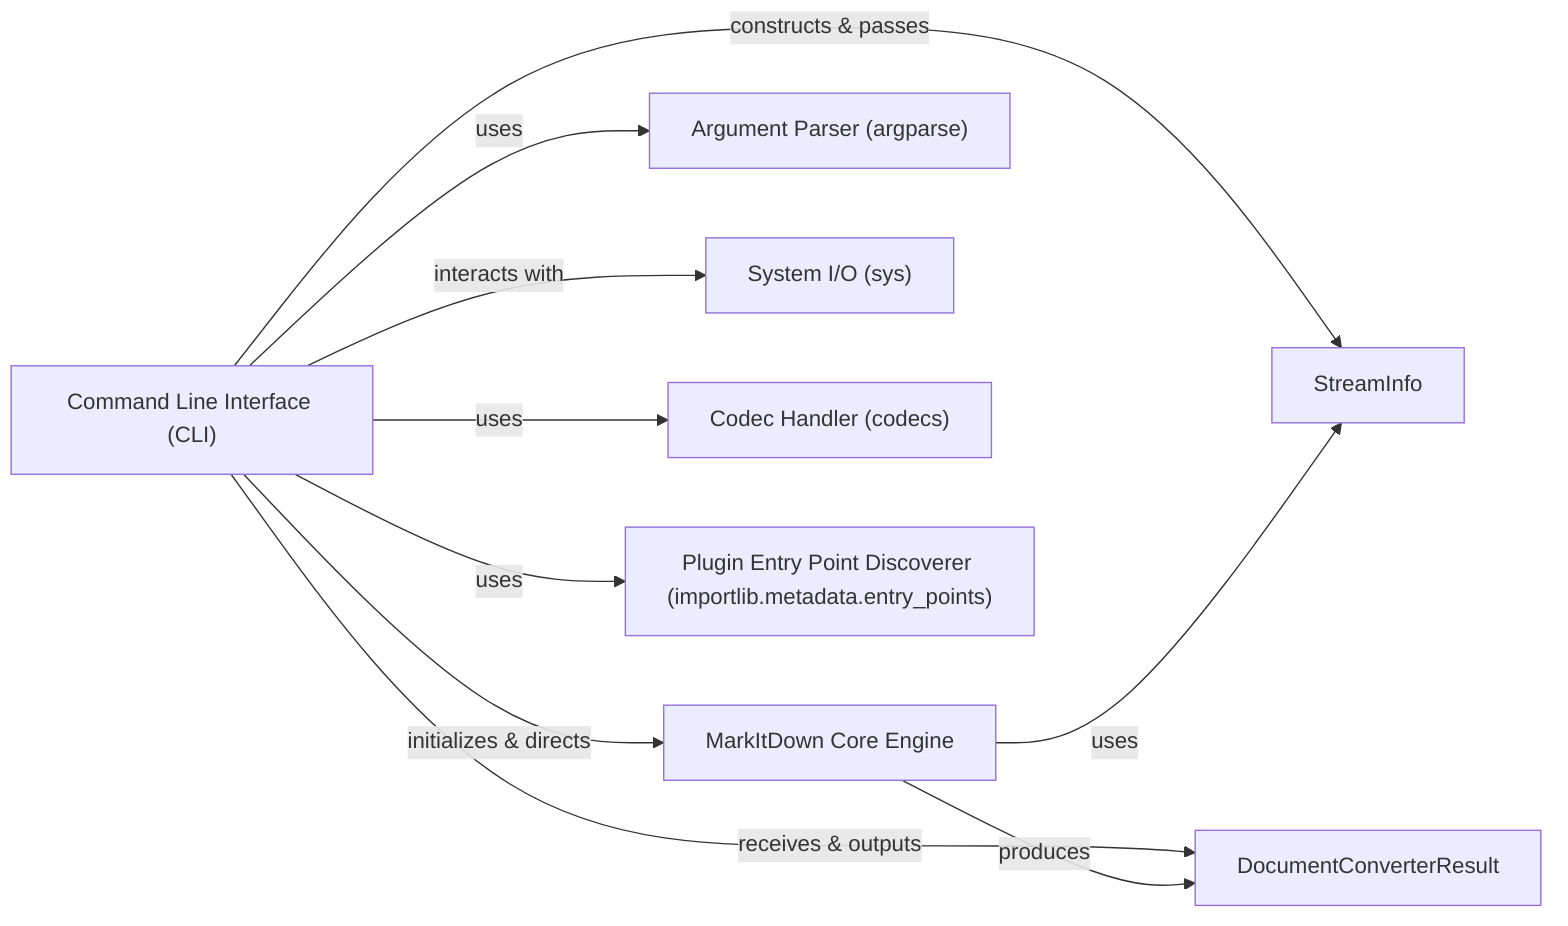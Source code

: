 graph LR
    Command_Line_Interface_CLI_["Command Line Interface (CLI)"]
    MarkItDown_Core_Engine["MarkItDown Core Engine"]
    StreamInfo["StreamInfo"]
    DocumentConverterResult["DocumentConverterResult"]
    Argument_Parser_argparse_["Argument Parser (argparse)"]
    System_I_O_sys_["System I/O (sys)"]
    Codec_Handler_codecs_["Codec Handler (codecs)"]
    Plugin_Entry_Point_Discoverer_importlib_metadata_entry_points_["Plugin Entry Point Discoverer (importlib.metadata.entry_points)"]
    Command_Line_Interface_CLI_ -- "initializes & directs" --> MarkItDown_Core_Engine
    Command_Line_Interface_CLI_ -- "constructs & passes" --> StreamInfo
    Command_Line_Interface_CLI_ -- "receives & outputs" --> DocumentConverterResult
    Command_Line_Interface_CLI_ -- "uses" --> Argument_Parser_argparse_
    Command_Line_Interface_CLI_ -- "interacts with" --> System_I_O_sys_
    Command_Line_Interface_CLI_ -- "uses" --> Codec_Handler_codecs_
    Command_Line_Interface_CLI_ -- "uses" --> Plugin_Entry_Point_Discoverer_importlib_metadata_entry_points_
    MarkItDown_Core_Engine -- "uses" --> StreamInfo
    MarkItDown_Core_Engine -- "produces" --> DocumentConverterResult
    click Command_Line_Interface_CLI_ href "./Command_Line_Interface_CLI_.md" "Details"
    click MarkItDown_Core_Engine href "./MarkItDown_Core_Engine.md" "Details"